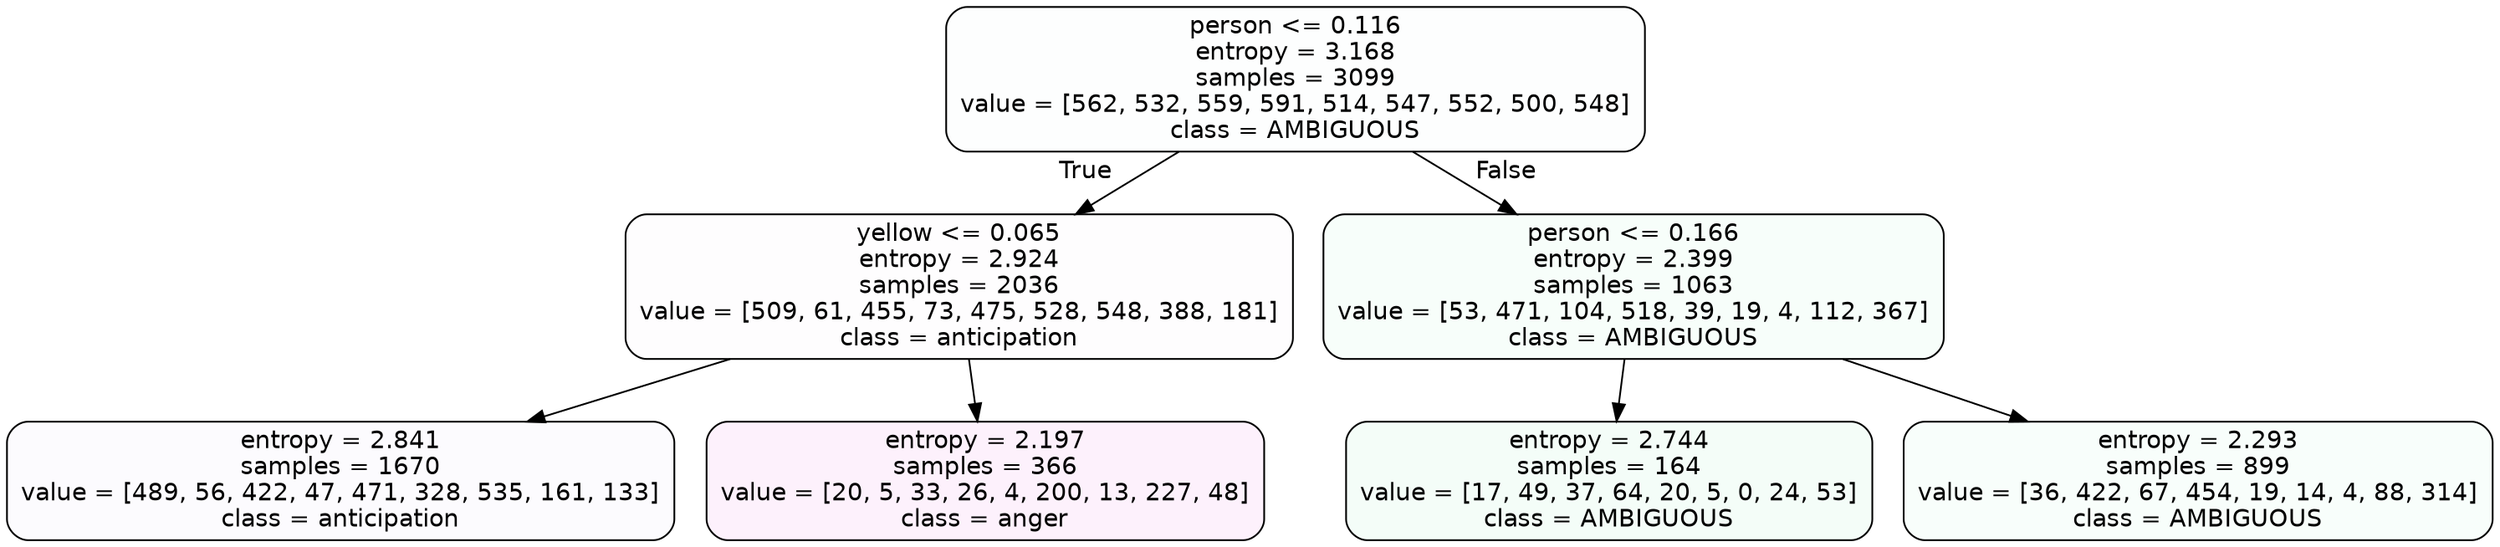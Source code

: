 digraph Tree {
node [shape=box, style="filled, rounded", color="black", fontname=helvetica] ;
edge [fontname=helvetica] ;
0 [label="person <= 0.116\nentropy = 3.168\nsamples = 3099\nvalue = [562, 532, 559, 591, 514, 547, 552, 500, 548]\nclass = AMBIGUOUS", fillcolor="#39e58102"] ;
1 [label="yellow <= 0.065\nentropy = 2.924\nsamples = 2036\nvalue = [509, 61, 455, 73, 475, 528, 548, 388, 181]\nclass = anticipation", fillcolor="#8139e502"] ;
0 -> 1 [labeldistance=2.5, labelangle=45, headlabel="True"] ;
2 [label="entropy = 2.841\nsamples = 1670\nvalue = [489, 56, 422, 47, 471, 328, 535, 161, 133]\nclass = anticipation", fillcolor="#8139e505"] ;
1 -> 2 ;
3 [label="entropy = 2.197\nsamples = 366\nvalue = [20, 5, 33, 26, 4, 200, 13, 227, 48]\nclass = anger", fillcolor="#e539d712"] ;
1 -> 3 ;
4 [label="person <= 0.166\nentropy = 2.399\nsamples = 1063\nvalue = [53, 471, 104, 518, 39, 19, 4, 112, 367]\nclass = AMBIGUOUS", fillcolor="#39e5810a"] ;
0 -> 4 [labeldistance=2.5, labelangle=-45, headlabel="False"] ;
5 [label="entropy = 2.744\nsamples = 164\nvalue = [17, 49, 37, 64, 20, 5, 0, 24, 53]\nclass = AMBIGUOUS", fillcolor="#39e5810d"] ;
4 -> 5 ;
6 [label="entropy = 2.293\nsamples = 899\nvalue = [36, 422, 67, 454, 19, 14, 4, 88, 314]\nclass = AMBIGUOUS", fillcolor="#39e58108"] ;
4 -> 6 ;
}